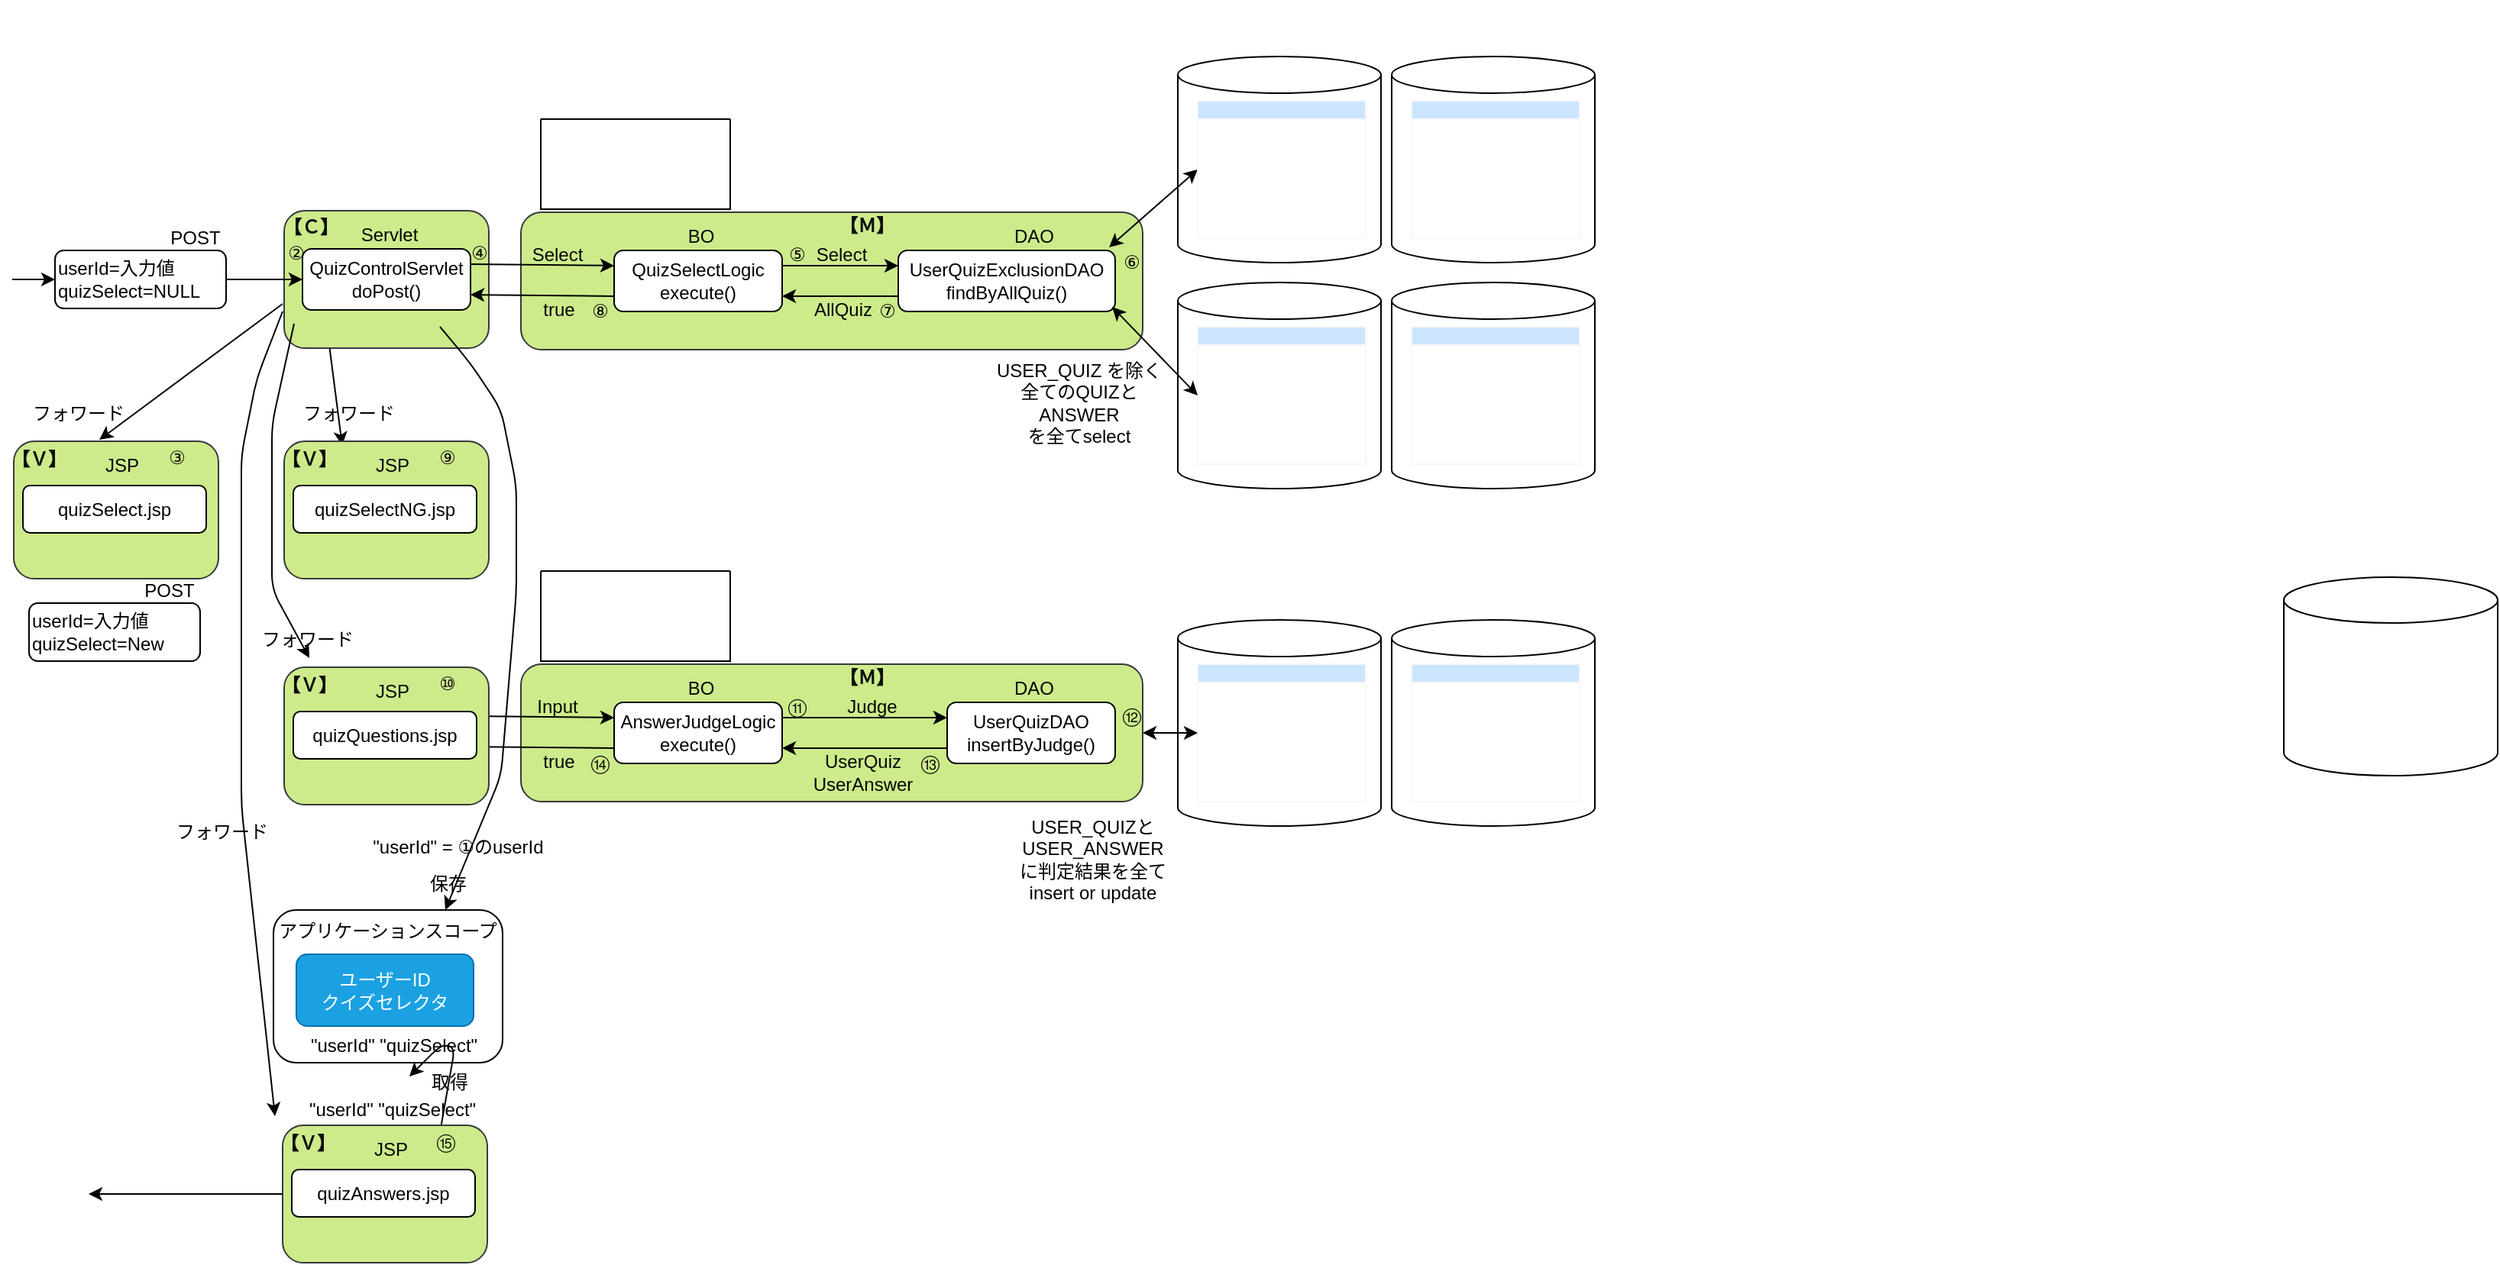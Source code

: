 <mxfile>
    <diagram id="cOPPHnaynSb4PC9Ppda5" name="ページ1">
        <mxGraphModel dx="1659" dy="2813" grid="1" gridSize="10" guides="1" tooltips="1" connect="1" arrows="1" fold="1" page="1" pageScale="1" pageWidth="827" pageHeight="1169" math="0" shadow="0">
            <root>
                <mxCell id="0"/>
                <mxCell id="1" parent="0"/>
                <mxCell id="155" value="" style="shape=cylinder3;whiteSpace=wrap;html=1;boundedLbl=1;backgroundOutline=1;size=12;fontColor=#080808;" parent="1" vertex="1">
                    <mxGeometry x="103" y="-1151" width="133" height="135" as="geometry"/>
                </mxCell>
                <mxCell id="91" value="" style="shape=cylinder3;whiteSpace=wrap;html=1;boundedLbl=1;backgroundOutline=1;size=12;fontColor=#080808;" parent="1" vertex="1">
                    <mxGeometry x="-37" y="-1151" width="133" height="135" as="geometry"/>
                </mxCell>
                <mxCell id="150" style="edgeStyle=none;html=1;exitX=1;exitY=0.5;exitDx=0;exitDy=0;entryX=1;entryY=0.25;entryDx=0;entryDy=0;" parent="1" target="138" edge="1">
                    <mxGeometry relative="1" as="geometry">
                        <mxPoint x="-593" y="-966" as="sourcePoint"/>
                    </mxGeometry>
                </mxCell>
                <mxCell id="61" value="" style="rounded=1;whiteSpace=wrap;html=1;fillColor=#cdeb8b;strokeColor=#36393d;" parent="1" vertex="1">
                    <mxGeometry x="-622" y="-1050" width="134" height="90" as="geometry"/>
                </mxCell>
                <mxCell id="37" value="" style="rounded=1;whiteSpace=wrap;html=1;" parent="1" vertex="1">
                    <mxGeometry x="-629" y="-592" width="150" height="100" as="geometry"/>
                </mxCell>
                <mxCell id="38" value="ユーザーID&lt;br&gt;クイズセレクタ" style="rounded=1;whiteSpace=wrap;html=1;fillColor=#1ba1e2;fontColor=#ffffff;strokeColor=#006EAF;" parent="1" vertex="1">
                    <mxGeometry x="-614" y="-563" width="116" height="47" as="geometry"/>
                </mxCell>
                <mxCell id="39" value="アプリケーションスコープ" style="text;html=1;strokeColor=none;fillColor=none;align=center;verticalAlign=middle;whiteSpace=wrap;rounded=0;" parent="1" vertex="1">
                    <mxGeometry x="-629" y="-588" width="150" height="20" as="geometry"/>
                </mxCell>
                <mxCell id="40" value="&quot;userId&quot; &quot;quizSelect&quot;" style="text;html=1;strokeColor=none;fillColor=none;align=center;verticalAlign=middle;whiteSpace=wrap;rounded=0;" parent="1" vertex="1">
                    <mxGeometry x="-615" y="-513" width="130" height="20" as="geometry"/>
                </mxCell>
                <mxCell id="41" value="" style="endArrow=classic;html=1;exitX=1;exitY=0.5;exitDx=0;exitDy=0;" parent="1" source="83" edge="1">
                    <mxGeometry width="50" height="50" relative="1" as="geometry">
                        <mxPoint x="-649" y="-386" as="sourcePoint"/>
                        <mxPoint x="-540" y="-483" as="targetPoint"/>
                        <Array as="points">
                            <mxPoint x="-510" y="-503"/>
                            <mxPoint x="-520" y="-503"/>
                        </Array>
                    </mxGeometry>
                </mxCell>
                <mxCell id="43" value="" style="endArrow=classic;html=1;entryX=0.75;entryY=0;entryDx=0;entryDy=0;" parent="1" target="37" edge="1">
                    <mxGeometry width="50" height="50" relative="1" as="geometry">
                        <mxPoint x="-520" y="-974" as="sourcePoint"/>
                        <mxPoint x="-266" y="-937" as="targetPoint"/>
                        <Array as="points">
                            <mxPoint x="-500" y="-950"/>
                            <mxPoint x="-480" y="-920"/>
                            <mxPoint x="-470" y="-870"/>
                            <mxPoint x="-470" y="-800"/>
                            <mxPoint x="-480" y="-680"/>
                        </Array>
                    </mxGeometry>
                </mxCell>
                <mxCell id="46" value="POST" style="text;html=1;strokeColor=none;fillColor=none;align=center;verticalAlign=middle;whiteSpace=wrap;rounded=0;" parent="1" vertex="1">
                    <mxGeometry x="-710" y="-1042" width="60" height="20" as="geometry"/>
                </mxCell>
                <mxCell id="57" value="userId=入力値&lt;br&gt;quizSelect=NULL" style="rounded=1;whiteSpace=wrap;html=1;align=left;" parent="1" vertex="1">
                    <mxGeometry x="-772" y="-1024" width="112" height="38" as="geometry"/>
                </mxCell>
                <mxCell id="58" value="" style="endArrow=classic;html=1;entryX=0;entryY=0.5;entryDx=0;entryDy=0;" parent="1" target="57" edge="1">
                    <mxGeometry width="50" height="50" relative="1" as="geometry">
                        <mxPoint x="-800" y="-1005" as="sourcePoint"/>
                        <mxPoint x="-774" y="-944" as="targetPoint"/>
                    </mxGeometry>
                </mxCell>
                <mxCell id="59" value="" style="endArrow=classic;html=1;entryX=0;entryY=0.5;entryDx=0;entryDy=0;exitX=1;exitY=0.5;exitDx=0;exitDy=0;" parent="1" source="57" target="60" edge="1">
                    <mxGeometry width="50" height="50" relative="1" as="geometry">
                        <mxPoint x="-660" y="-1005" as="sourcePoint"/>
                        <mxPoint x="-610" y="-1005" as="targetPoint"/>
                    </mxGeometry>
                </mxCell>
                <mxCell id="60" value="QuizControlServlet&lt;br&gt;doPost()" style="rounded=1;whiteSpace=wrap;html=1;" parent="1" vertex="1">
                    <mxGeometry x="-610" y="-1025" width="110" height="40" as="geometry"/>
                </mxCell>
                <mxCell id="62" value="Servlet" style="text;html=1;strokeColor=none;fillColor=none;align=center;verticalAlign=middle;whiteSpace=wrap;rounded=0;fontColor=#050505;" parent="1" vertex="1">
                    <mxGeometry x="-583" y="-1044" width="60" height="20" as="geometry"/>
                </mxCell>
                <mxCell id="63" value="" style="rounded=1;whiteSpace=wrap;html=1;fillColor=#cdeb8b;strokeColor=#36393d;" parent="1" vertex="1">
                    <mxGeometry x="-467" y="-1049" width="407" height="90" as="geometry"/>
                </mxCell>
                <mxCell id="64" value="" style="endArrow=classic;html=1;entryX=0;entryY=0.25;entryDx=0;entryDy=0;exitX=1;exitY=0.25;exitDx=0;exitDy=0;" parent="1" source="60" target="65" edge="1">
                    <mxGeometry width="50" height="50" relative="1" as="geometry">
                        <mxPoint x="-523" y="-1004" as="sourcePoint"/>
                        <mxPoint x="-474" y="-1004" as="targetPoint"/>
                    </mxGeometry>
                </mxCell>
                <mxCell id="65" value="QuizSelectLogic&lt;br&gt;execute()" style="rounded=1;whiteSpace=wrap;html=1;" parent="1" vertex="1">
                    <mxGeometry x="-406" y="-1024" width="110" height="40" as="geometry"/>
                </mxCell>
                <mxCell id="66" value="BO" style="text;html=1;strokeColor=none;fillColor=none;align=center;verticalAlign=middle;whiteSpace=wrap;rounded=0;fontColor=#050505;" parent="1" vertex="1">
                    <mxGeometry x="-379" y="-1043" width="60" height="20" as="geometry"/>
                </mxCell>
                <mxCell id="67" value="UserQuizExclusionDAO&lt;br&gt;findByAllQuiz()" style="rounded=1;whiteSpace=wrap;html=1;" parent="1" vertex="1">
                    <mxGeometry x="-220" y="-1024" width="142" height="40" as="geometry"/>
                </mxCell>
                <mxCell id="68" value="DAO" style="text;html=1;strokeColor=none;fillColor=none;align=center;verticalAlign=middle;whiteSpace=wrap;rounded=0;fontColor=#050505;" parent="1" vertex="1">
                    <mxGeometry x="-161" y="-1043" width="60" height="20" as="geometry"/>
                </mxCell>
                <mxCell id="69" value="Select" style="text;html=1;strokeColor=none;fillColor=none;align=center;verticalAlign=middle;whiteSpace=wrap;rounded=0;fontColor=#050505;" parent="1" vertex="1">
                    <mxGeometry x="-473" y="-1031" width="60" height="20" as="geometry"/>
                </mxCell>
                <mxCell id="70" value="" style="endArrow=classic;html=1;fontColor=#050505;exitX=0;exitY=0.75;exitDx=0;exitDy=0;entryX=1;entryY=0.75;entryDx=0;entryDy=0;" parent="1" source="65" target="60" edge="1">
                    <mxGeometry width="50" height="50" relative="1" as="geometry">
                        <mxPoint x="-410" y="-1044" as="sourcePoint"/>
                        <mxPoint x="-360" y="-1094" as="targetPoint"/>
                    </mxGeometry>
                </mxCell>
                <mxCell id="71" value="true" style="text;html=1;strokeColor=none;fillColor=none;align=center;verticalAlign=middle;whiteSpace=wrap;rounded=0;fontColor=#050505;" parent="1" vertex="1">
                    <mxGeometry x="-472" y="-995" width="60" height="20" as="geometry"/>
                </mxCell>
                <mxCell id="72" value="" style="endArrow=classic;html=1;entryX=0;entryY=0.25;entryDx=0;entryDy=0;exitX=1;exitY=0.25;exitDx=0;exitDy=0;" parent="1" source="65" target="67" edge="1">
                    <mxGeometry width="50" height="50" relative="1" as="geometry">
                        <mxPoint x="-294" y="-1015" as="sourcePoint"/>
                        <mxPoint x="-200" y="-1014" as="targetPoint"/>
                    </mxGeometry>
                </mxCell>
                <mxCell id="73" value="Select" style="text;html=1;strokeColor=none;fillColor=none;align=center;verticalAlign=middle;whiteSpace=wrap;rounded=0;fontColor=#050505;" parent="1" vertex="1">
                    <mxGeometry x="-287" y="-1031" width="60" height="20" as="geometry"/>
                </mxCell>
                <mxCell id="74" value="" style="endArrow=classic;html=1;fontColor=#050505;exitX=0;exitY=0.75;exitDx=0;exitDy=0;entryX=1;entryY=0.75;entryDx=0;entryDy=0;" parent="1" source="67" target="65" edge="1">
                    <mxGeometry width="50" height="50" relative="1" as="geometry">
                        <mxPoint x="-200" y="-994" as="sourcePoint"/>
                        <mxPoint x="-294" y="-995" as="targetPoint"/>
                    </mxGeometry>
                </mxCell>
                <mxCell id="75" value="AllQuiz" style="text;html=1;strokeColor=none;fillColor=none;align=center;verticalAlign=middle;whiteSpace=wrap;rounded=0;fontColor=#050505;" parent="1" vertex="1">
                    <mxGeometry x="-286" y="-995" width="60" height="20" as="geometry"/>
                </mxCell>
                <mxCell id="76" value="" style="shape=cylinder3;whiteSpace=wrap;html=1;boundedLbl=1;backgroundOutline=1;size=15;fontColor=#050505;" parent="1" vertex="1">
                    <mxGeometry x="687" y="-810" width="140" height="130" as="geometry"/>
                </mxCell>
                <mxCell id="80" value="" style="endArrow=classic;startArrow=classic;html=1;fontColor=#ffffff;entryX=0;entryY=0.5;entryDx=0;entryDy=0;exitX=0;exitY=0;exitDx=0;exitDy=0;" parent="1" source="88" target="77" edge="1">
                    <mxGeometry width="50" height="50" relative="1" as="geometry">
                        <mxPoint x="-80" y="-1007" as="sourcePoint"/>
                        <mxPoint x="-160" y="-1057" as="targetPoint"/>
                    </mxGeometry>
                </mxCell>
                <mxCell id="82" value="" style="rounded=1;whiteSpace=wrap;html=1;fillColor=#cdeb8b;strokeColor=#36393d;" parent="1" vertex="1">
                    <mxGeometry x="-623" y="-451" width="134" height="90" as="geometry"/>
                </mxCell>
                <mxCell id="83" value="JSP" style="text;html=1;strokeColor=none;fillColor=none;align=center;verticalAlign=middle;whiteSpace=wrap;rounded=0;fontColor=#050505;" parent="1" vertex="1">
                    <mxGeometry x="-582" y="-445" width="60" height="20" as="geometry"/>
                </mxCell>
                <mxCell id="30" value="quizAnswers.jsp" style="rounded=1;whiteSpace=wrap;html=1;" parent="1" vertex="1">
                    <mxGeometry x="-617" y="-422" width="120" height="31" as="geometry"/>
                </mxCell>
                <mxCell id="84" value="&#10;&#10;&#10;&#10;［フィールド］&#10;・String userId&#10;・String quizSelect" style="swimlane;startSize=0;fontColor=#ffffff;align=left;" parent="1" vertex="1">
                    <mxGeometry x="-454" y="-1110" width="124" height="59" as="geometry"/>
                </mxCell>
                <mxCell id="85" value="①" style="text;html=1;strokeColor=none;fillColor=none;align=center;verticalAlign=middle;whiteSpace=wrap;rounded=0;fontColor=#ffffff;" parent="1" vertex="1">
                    <mxGeometry x="-796" y="-1024" width="30" height="20" as="geometry"/>
                </mxCell>
                <mxCell id="86" value="②" style="text;html=1;strokeColor=none;fillColor=none;align=center;verticalAlign=middle;whiteSpace=wrap;rounded=0;fontColor=#0d0c0c;" parent="1" vertex="1">
                    <mxGeometry x="-629" y="-1032" width="30" height="20" as="geometry"/>
                </mxCell>
                <mxCell id="87" value="&lt;font color=&quot;#080808&quot;&gt;⑤&lt;/font&gt;" style="text;html=1;strokeColor=none;fillColor=none;align=center;verticalAlign=middle;whiteSpace=wrap;rounded=0;fontColor=#ffffff;" parent="1" vertex="1">
                    <mxGeometry x="-301" y="-1031" width="30" height="20" as="geometry"/>
                </mxCell>
                <mxCell id="88" value="&lt;font color=&quot;#080808&quot;&gt;⑥&lt;/font&gt;" style="text;html=1;strokeColor=none;fillColor=none;align=center;verticalAlign=middle;whiteSpace=wrap;rounded=0;fontColor=#ffffff;" parent="1" vertex="1">
                    <mxGeometry x="-82" y="-1026" width="30" height="20" as="geometry"/>
                </mxCell>
                <mxCell id="89" value="&lt;font color=&quot;#080808&quot;&gt;⑦&lt;/font&gt;" style="text;html=1;strokeColor=none;fillColor=none;align=center;verticalAlign=middle;whiteSpace=wrap;rounded=0;fontColor=#ffffff;" parent="1" vertex="1">
                    <mxGeometry x="-242" y="-994" width="30" height="20" as="geometry"/>
                </mxCell>
                <mxCell id="77" value="&lt;div style=&quot;&quot;&gt;&lt;span style=&quot;color: rgb(255, 255, 255); background-color: initial;&quot;&gt;&lt;br&gt;&lt;/span&gt;&lt;/div&gt;&lt;div style=&quot;&quot;&gt;&lt;span style=&quot;color: rgb(255, 255, 255); background-color: initial;&quot;&gt;&lt;br&gt;&lt;/span&gt;&lt;/div&gt;&lt;div style=&quot;&quot;&gt;&lt;span style=&quot;color: rgb(255, 255, 255); background-color: initial;&quot;&gt;&lt;br&gt;&lt;/span&gt;&lt;/div&gt;&lt;div style=&quot;&quot;&gt;&lt;span style=&quot;color: rgb(255, 255, 255); background-color: initial;&quot;&gt;&lt;br&gt;&lt;/span&gt;&lt;/div&gt;&lt;div style=&quot;&quot;&gt;&lt;span style=&quot;color: rgb(255, 255, 255); background-color: initial;&quot;&gt;&lt;br&gt;&lt;/span&gt;&lt;/div&gt;&lt;div style=&quot;&quot;&gt;&lt;span style=&quot;color: rgb(255, 255, 255); background-color: initial;&quot;&gt;&lt;br&gt;&lt;/span&gt;&lt;/div&gt;&lt;div style=&quot;&quot;&gt;&lt;span style=&quot;color: rgb(255, 255, 255); background-color: initial;&quot;&gt;&lt;br&gt;&lt;/span&gt;&lt;/div&gt;&lt;div style=&quot;&quot;&gt;&lt;span style=&quot;color: rgb(255, 255, 255); background-color: initial;&quot;&gt;&lt;br&gt;&lt;/span&gt;&lt;/div&gt;&lt;div style=&quot;&quot;&gt;&lt;span style=&quot;background-color: initial; color: rgb(255, 255, 255);&quot;&gt;QUIZ&lt;/span&gt;&lt;/div&gt;&lt;div style=&quot;&quot;&gt;&lt;span style=&quot;background-color: initial; color: rgb(255, 255, 255);&quot;&gt;テーブル&lt;/span&gt;&lt;br&gt;&lt;/div&gt;" style="swimlane;whiteSpace=wrap;html=1;startSize=12;align=center;fillColor=#cce5ff;strokeColor=#f7f7f8;" parent="1" vertex="1">
                    <mxGeometry x="-24" y="-1122" width="110" height="90" as="geometry"/>
                </mxCell>
                <mxCell id="92" value="&lt;font color=&quot;#080808&quot;&gt;⑧&lt;/font&gt;" style="text;html=1;strokeColor=none;fillColor=none;align=center;verticalAlign=middle;whiteSpace=wrap;rounded=0;fontColor=#ffffff;" parent="1" vertex="1">
                    <mxGeometry x="-430" y="-994" width="30" height="20" as="geometry"/>
                </mxCell>
                <mxCell id="95" value="" style="endArrow=classic;html=1;fontColor=#0d0c0c;exitX=0;exitY=0.25;exitDx=0;exitDy=0;entryX=0;entryY=0;entryDx=0;entryDy=0;" parent="1" target="103" edge="1">
                    <mxGeometry width="50" height="50" relative="1" as="geometry">
                        <mxPoint x="-623" y="-984" as="sourcePoint"/>
                        <mxPoint x="-630" y="-724" as="targetPoint"/>
                        <Array as="points">
                            <mxPoint x="-640" y="-940"/>
                            <mxPoint x="-650" y="-890"/>
                            <mxPoint x="-650" y="-820"/>
                            <mxPoint x="-650" y="-660"/>
                        </Array>
                    </mxGeometry>
                </mxCell>
                <mxCell id="96" value="&quot;userId&quot; = ①のuserId" style="text;html=1;strokeColor=none;fillColor=none;align=center;verticalAlign=middle;whiteSpace=wrap;rounded=0;" parent="1" vertex="1">
                    <mxGeometry x="-573" y="-643" width="130" height="20" as="geometry"/>
                </mxCell>
                <mxCell id="97" value="保存" style="text;html=1;strokeColor=none;fillColor=none;align=center;verticalAlign=middle;whiteSpace=wrap;rounded=0;" parent="1" vertex="1">
                    <mxGeometry x="-533" y="-619" width="37" height="20" as="geometry"/>
                </mxCell>
                <mxCell id="98" value="取得" style="text;html=1;strokeColor=none;fillColor=none;align=center;verticalAlign=middle;whiteSpace=wrap;rounded=0;" parent="1" vertex="1">
                    <mxGeometry x="-532" y="-489" width="37" height="20" as="geometry"/>
                </mxCell>
                <mxCell id="99" value="&quot;userId&quot; &quot;quizSelect&quot;" style="text;html=1;strokeColor=none;fillColor=none;align=center;verticalAlign=middle;whiteSpace=wrap;rounded=0;" parent="1" vertex="1">
                    <mxGeometry x="-616" y="-471" width="130" height="20" as="geometry"/>
                </mxCell>
                <mxCell id="100" value="⑮" style="text;html=1;strokeColor=none;fillColor=none;align=center;verticalAlign=middle;whiteSpace=wrap;rounded=0;fontColor=#0d0c0c;" parent="1" vertex="1">
                    <mxGeometry x="-531" y="-450" width="30" height="20" as="geometry"/>
                </mxCell>
                <mxCell id="101" value="フォワード" style="text;html=1;strokeColor=none;fillColor=none;align=center;verticalAlign=middle;whiteSpace=wrap;rounded=0;" parent="1" vertex="1">
                    <mxGeometry x="-696" y="-653" width="67" height="20" as="geometry"/>
                </mxCell>
                <mxCell id="102" value="&lt;b&gt;【Ｃ】&lt;/b&gt;" style="text;html=1;strokeColor=none;fillColor=none;align=center;verticalAlign=middle;whiteSpace=wrap;rounded=0;fontColor=#0d0c0c;" parent="1" vertex="1">
                    <mxGeometry x="-626" y="-1057" width="43" height="35" as="geometry"/>
                </mxCell>
                <mxCell id="103" value="&lt;b&gt;【Ｖ】&lt;/b&gt;" style="text;html=1;strokeColor=none;fillColor=none;align=center;verticalAlign=middle;whiteSpace=wrap;rounded=0;fontColor=#0d0c0c;" parent="1" vertex="1">
                    <mxGeometry x="-628" y="-457" width="43" height="35" as="geometry"/>
                </mxCell>
                <mxCell id="104" value="&lt;b&gt;【Ｍ】&lt;/b&gt;" style="text;html=1;strokeColor=none;fillColor=none;align=center;verticalAlign=middle;whiteSpace=wrap;rounded=0;fontColor=#0d0c0c;" parent="1" vertex="1">
                    <mxGeometry x="-262" y="-1058" width="43" height="35" as="geometry"/>
                </mxCell>
                <mxCell id="105" value="" style="endArrow=classic;html=1;fontColor=#0d0c0c;exitX=0;exitY=0.5;exitDx=0;exitDy=0;" parent="1" source="82" edge="1">
                    <mxGeometry width="50" height="50" relative="1" as="geometry">
                        <mxPoint x="-590" y="-523" as="sourcePoint"/>
                        <mxPoint x="-750" y="-406" as="targetPoint"/>
                    </mxGeometry>
                </mxCell>
                <mxCell id="106" value="USER_QUIZ を除く&lt;br&gt;全てのQUIZとANSWER&lt;br&gt;を全てselect" style="text;html=1;strokeColor=none;fillColor=none;align=center;verticalAlign=middle;whiteSpace=wrap;rounded=0;" parent="1" vertex="1">
                    <mxGeometry x="-160" y="-958" width="117" height="68" as="geometry"/>
                </mxCell>
                <mxCell id="108" value="Servlet" style="text;html=1;strokeColor=none;fillColor=none;align=center;verticalAlign=middle;whiteSpace=wrap;rounded=0;fontColor=#050505;" parent="1" vertex="1">
                    <mxGeometry x="-583" y="-748" width="60" height="20" as="geometry"/>
                </mxCell>
                <mxCell id="109" value="" style="rounded=1;whiteSpace=wrap;html=1;fillColor=#cdeb8b;strokeColor=#36393d;" parent="1" vertex="1">
                    <mxGeometry x="-467" y="-753" width="407" height="90" as="geometry"/>
                </mxCell>
                <mxCell id="110" value="" style="endArrow=classic;html=1;entryX=0;entryY=0.25;entryDx=0;entryDy=0;exitX=1;exitY=0.25;exitDx=0;exitDy=0;" parent="1" target="111" edge="1">
                    <mxGeometry width="50" height="50" relative="1" as="geometry">
                        <mxPoint x="-500" y="-719" as="sourcePoint"/>
                        <mxPoint x="-474" y="-708" as="targetPoint"/>
                    </mxGeometry>
                </mxCell>
                <mxCell id="111" value="AnswerJudgeLogic&lt;br&gt;execute()" style="rounded=1;whiteSpace=wrap;html=1;" parent="1" vertex="1">
                    <mxGeometry x="-406" y="-728" width="110" height="40" as="geometry"/>
                </mxCell>
                <mxCell id="112" value="BO" style="text;html=1;strokeColor=none;fillColor=none;align=center;verticalAlign=middle;whiteSpace=wrap;rounded=0;fontColor=#050505;" parent="1" vertex="1">
                    <mxGeometry x="-379" y="-747" width="60" height="20" as="geometry"/>
                </mxCell>
                <mxCell id="113" value="UserQuizDAO&lt;br&gt;insertByJudge()" style="rounded=1;whiteSpace=wrap;html=1;" parent="1" vertex="1">
                    <mxGeometry x="-188" y="-728" width="110" height="40" as="geometry"/>
                </mxCell>
                <mxCell id="114" value="DAO" style="text;html=1;strokeColor=none;fillColor=none;align=center;verticalAlign=middle;whiteSpace=wrap;rounded=0;fontColor=#050505;" parent="1" vertex="1">
                    <mxGeometry x="-161" y="-747" width="60" height="20" as="geometry"/>
                </mxCell>
                <mxCell id="115" value="Input" style="text;html=1;strokeColor=none;fillColor=none;align=center;verticalAlign=middle;whiteSpace=wrap;rounded=0;fontColor=#050505;" parent="1" vertex="1">
                    <mxGeometry x="-473" y="-735" width="60" height="20" as="geometry"/>
                </mxCell>
                <mxCell id="116" value="" style="endArrow=classic;html=1;fontColor=#050505;exitX=0;exitY=0.75;exitDx=0;exitDy=0;entryX=1;entryY=0.75;entryDx=0;entryDy=0;" parent="1" source="111" edge="1">
                    <mxGeometry width="50" height="50" relative="1" as="geometry">
                        <mxPoint x="-410" y="-748" as="sourcePoint"/>
                        <mxPoint x="-500" y="-699" as="targetPoint"/>
                    </mxGeometry>
                </mxCell>
                <mxCell id="117" value="true" style="text;html=1;strokeColor=none;fillColor=none;align=center;verticalAlign=middle;whiteSpace=wrap;rounded=0;fontColor=#050505;" parent="1" vertex="1">
                    <mxGeometry x="-472" y="-699" width="60" height="20" as="geometry"/>
                </mxCell>
                <mxCell id="118" value="" style="endArrow=classic;html=1;entryX=0;entryY=0.25;entryDx=0;entryDy=0;exitX=1;exitY=0.25;exitDx=0;exitDy=0;" parent="1" source="111" target="113" edge="1">
                    <mxGeometry width="50" height="50" relative="1" as="geometry">
                        <mxPoint x="-294" y="-719" as="sourcePoint"/>
                        <mxPoint x="-200" y="-718" as="targetPoint"/>
                    </mxGeometry>
                </mxCell>
                <mxCell id="119" value="Judge" style="text;html=1;strokeColor=none;fillColor=none;align=center;verticalAlign=middle;whiteSpace=wrap;rounded=0;fontColor=#050505;" parent="1" vertex="1">
                    <mxGeometry x="-267" y="-735" width="60" height="20" as="geometry"/>
                </mxCell>
                <mxCell id="120" value="" style="endArrow=classic;html=1;fontColor=#050505;exitX=0;exitY=0.75;exitDx=0;exitDy=0;entryX=1;entryY=0.75;entryDx=0;entryDy=0;" parent="1" source="113" target="111" edge="1">
                    <mxGeometry width="50" height="50" relative="1" as="geometry">
                        <mxPoint x="-200" y="-698" as="sourcePoint"/>
                        <mxPoint x="-294" y="-699" as="targetPoint"/>
                    </mxGeometry>
                </mxCell>
                <mxCell id="121" value="UserQuiz&lt;br&gt;UserAnswer" style="text;html=1;strokeColor=none;fillColor=none;align=center;verticalAlign=middle;whiteSpace=wrap;rounded=0;fontColor=#050505;" parent="1" vertex="1">
                    <mxGeometry x="-280" y="-697" width="74" height="29" as="geometry"/>
                </mxCell>
                <mxCell id="125" value="②" style="text;html=1;strokeColor=none;fillColor=none;align=center;verticalAlign=middle;whiteSpace=wrap;rounded=0;fontColor=#0d0c0c;" parent="1" vertex="1">
                    <mxGeometry x="-509" y="-736" width="30" height="20" as="geometry"/>
                </mxCell>
                <mxCell id="126" value="&lt;font color=&quot;#080808&quot;&gt;⑪&lt;/font&gt;" style="text;html=1;strokeColor=none;fillColor=none;align=center;verticalAlign=middle;whiteSpace=wrap;rounded=0;fontColor=#ffffff;" parent="1" vertex="1">
                    <mxGeometry x="-301" y="-735" width="30" height="20" as="geometry"/>
                </mxCell>
                <mxCell id="127" value="&lt;font color=&quot;#080808&quot;&gt;⑫&lt;/font&gt;" style="text;html=1;strokeColor=none;fillColor=none;align=center;verticalAlign=middle;whiteSpace=wrap;rounded=0;fontColor=#ffffff;" parent="1" vertex="1">
                    <mxGeometry x="-82" y="-729" width="30" height="20" as="geometry"/>
                </mxCell>
                <mxCell id="128" value="&lt;font color=&quot;#080808&quot;&gt;⑬&lt;/font&gt;" style="text;html=1;strokeColor=none;fillColor=none;align=center;verticalAlign=middle;whiteSpace=wrap;rounded=0;fontColor=#ffffff;" parent="1" vertex="1">
                    <mxGeometry x="-214" y="-698" width="30" height="20" as="geometry"/>
                </mxCell>
                <mxCell id="130" value="&lt;font color=&quot;#080808&quot;&gt;⑭&lt;/font&gt;" style="text;html=1;strokeColor=none;fillColor=none;align=center;verticalAlign=middle;whiteSpace=wrap;rounded=0;fontColor=#ffffff;" parent="1" vertex="1">
                    <mxGeometry x="-430" y="-698" width="30" height="20" as="geometry"/>
                </mxCell>
                <mxCell id="131" value="⑦" style="text;html=1;strokeColor=none;fillColor=none;align=center;verticalAlign=middle;whiteSpace=wrap;rounded=0;fontColor=#0d0c0c;" parent="1" vertex="1">
                    <mxGeometry x="-509" y="-695" width="30" height="20" as="geometry"/>
                </mxCell>
                <mxCell id="132" value="&lt;b&gt;【Ｍ】&lt;/b&gt;" style="text;html=1;strokeColor=none;fillColor=none;align=center;verticalAlign=middle;whiteSpace=wrap;rounded=0;fontColor=#0d0c0c;" parent="1" vertex="1">
                    <mxGeometry x="-262" y="-762" width="43" height="35" as="geometry"/>
                </mxCell>
                <mxCell id="133" value="USER_QUIZと&lt;br&gt;USER_ANSWER&lt;br&gt;に判定結果を全て&lt;br&gt;insert or update" style="text;html=1;strokeColor=none;fillColor=none;align=center;verticalAlign=middle;whiteSpace=wrap;rounded=0;" parent="1" vertex="1">
                    <mxGeometry x="-151" y="-661" width="117" height="71" as="geometry"/>
                </mxCell>
                <mxCell id="134" value="" style="rounded=1;whiteSpace=wrap;html=1;fillColor=#cdeb8b;strokeColor=#36393d;" parent="1" vertex="1">
                    <mxGeometry x="-622" y="-899" width="134" height="90" as="geometry"/>
                </mxCell>
                <mxCell id="135" value="JSP" style="text;html=1;strokeColor=none;fillColor=none;align=center;verticalAlign=middle;whiteSpace=wrap;rounded=0;fontColor=#050505;" parent="1" vertex="1">
                    <mxGeometry x="-581" y="-893" width="60" height="20" as="geometry"/>
                </mxCell>
                <mxCell id="136" value="quizSelectNG.jsp" style="rounded=1;whiteSpace=wrap;html=1;" parent="1" vertex="1">
                    <mxGeometry x="-616" y="-870" width="120" height="31" as="geometry"/>
                </mxCell>
                <mxCell id="137" value="⑨" style="text;html=1;strokeColor=none;fillColor=none;align=center;verticalAlign=middle;whiteSpace=wrap;rounded=0;fontColor=#0d0c0c;" parent="1" vertex="1">
                    <mxGeometry x="-530" y="-898" width="30" height="20" as="geometry"/>
                </mxCell>
                <mxCell id="138" value="&lt;b&gt;【Ｖ】&lt;/b&gt;" style="text;html=1;strokeColor=none;fillColor=none;align=center;verticalAlign=middle;whiteSpace=wrap;rounded=0;fontColor=#0d0c0c;" parent="1" vertex="1">
                    <mxGeometry x="-627" y="-905" width="43" height="35" as="geometry"/>
                </mxCell>
                <mxCell id="139" value="" style="rounded=1;whiteSpace=wrap;html=1;fillColor=#cdeb8b;strokeColor=#36393d;" parent="1" vertex="1">
                    <mxGeometry x="-622" y="-751" width="134" height="90" as="geometry"/>
                </mxCell>
                <mxCell id="140" value="JSP" style="text;html=1;strokeColor=none;fillColor=none;align=center;verticalAlign=middle;whiteSpace=wrap;rounded=0;fontColor=#050505;" parent="1" vertex="1">
                    <mxGeometry x="-581" y="-745" width="60" height="20" as="geometry"/>
                </mxCell>
                <mxCell id="141" value="quizQuestions.jsp" style="rounded=1;whiteSpace=wrap;html=1;" parent="1" vertex="1">
                    <mxGeometry x="-616" y="-722" width="120" height="31" as="geometry"/>
                </mxCell>
                <mxCell id="142" value="⑩" style="text;html=1;strokeColor=none;fillColor=none;align=center;verticalAlign=middle;whiteSpace=wrap;rounded=0;fontColor=#0d0c0c;" parent="1" vertex="1">
                    <mxGeometry x="-530" y="-750" width="30" height="20" as="geometry"/>
                </mxCell>
                <mxCell id="143" value="&lt;b&gt;【Ｖ】&lt;/b&gt;" style="text;html=1;strokeColor=none;fillColor=none;align=center;verticalAlign=middle;whiteSpace=wrap;rounded=0;fontColor=#0d0c0c;" parent="1" vertex="1">
                    <mxGeometry x="-627" y="-757" width="43" height="35" as="geometry"/>
                </mxCell>
                <mxCell id="151" value="フォワード" style="text;html=1;strokeColor=none;fillColor=none;align=center;verticalAlign=middle;whiteSpace=wrap;rounded=0;" parent="1" vertex="1">
                    <mxGeometry x="-613" y="-927" width="67" height="20" as="geometry"/>
                </mxCell>
                <mxCell id="152" value="" style="endArrow=classic;html=1;exitX=0.25;exitY=0;exitDx=0;exitDy=0;entryX=0.5;entryY=0;entryDx=0;entryDy=0;" parent="1" target="143" edge="1">
                    <mxGeometry width="50" height="50" relative="1" as="geometry">
                        <mxPoint x="-615.5" y="-976" as="sourcePoint"/>
                        <mxPoint x="-640" y="-722" as="targetPoint"/>
                        <Array as="points">
                            <mxPoint x="-630" y="-910"/>
                            <mxPoint x="-630" y="-802"/>
                        </Array>
                    </mxGeometry>
                </mxCell>
                <mxCell id="153" value="フォワード" style="text;html=1;strokeColor=none;fillColor=none;align=center;verticalAlign=middle;whiteSpace=wrap;rounded=0;" parent="1" vertex="1">
                    <mxGeometry x="-640" y="-779" width="67" height="20" as="geometry"/>
                </mxCell>
                <mxCell id="154" value="&lt;div style=&quot;&quot;&gt;&lt;span style=&quot;color: rgb(255, 255, 255); background-color: initial;&quot;&gt;&lt;br&gt;&lt;/span&gt;&lt;/div&gt;&lt;div style=&quot;&quot;&gt;&lt;span style=&quot;color: rgb(255, 255, 255); background-color: initial;&quot;&gt;&lt;br&gt;&lt;/span&gt;&lt;/div&gt;&lt;div style=&quot;&quot;&gt;&lt;span style=&quot;color: rgb(255, 255, 255); background-color: initial;&quot;&gt;&lt;br&gt;&lt;/span&gt;&lt;/div&gt;&lt;div style=&quot;&quot;&gt;&lt;span style=&quot;color: rgb(255, 255, 255); background-color: initial;&quot;&gt;&lt;br&gt;&lt;/span&gt;&lt;/div&gt;&lt;div style=&quot;&quot;&gt;&lt;span style=&quot;color: rgb(255, 255, 255); background-color: initial;&quot;&gt;&lt;br&gt;&lt;/span&gt;&lt;/div&gt;&lt;div style=&quot;&quot;&gt;&lt;span style=&quot;color: rgb(255, 255, 255); background-color: initial;&quot;&gt;&lt;br&gt;&lt;/span&gt;&lt;/div&gt;&lt;div style=&quot;&quot;&gt;&lt;span style=&quot;color: rgb(255, 255, 255); background-color: initial;&quot;&gt;&lt;br&gt;&lt;/span&gt;&lt;/div&gt;&lt;div style=&quot;&quot;&gt;&lt;span style=&quot;color: rgb(255, 255, 255); background-color: initial;&quot;&gt;&lt;br&gt;&lt;/span&gt;&lt;/div&gt;&lt;div style=&quot;&quot;&gt;&lt;span style=&quot;background-color: initial; color: rgb(255, 255, 255);&quot;&gt;ANSWER&lt;/span&gt;&lt;/div&gt;&lt;div style=&quot;&quot;&gt;&lt;span style=&quot;background-color: initial; color: rgb(255, 255, 255);&quot;&gt;テーブル&lt;/span&gt;&lt;br&gt;&lt;/div&gt;" style="swimlane;whiteSpace=wrap;html=1;startSize=12;align=center;fillColor=#cce5ff;strokeColor=#f7f7f8;" parent="1" vertex="1">
                    <mxGeometry x="116" y="-1122" width="110" height="90" as="geometry"/>
                </mxCell>
                <mxCell id="158" value="" style="shape=cylinder3;whiteSpace=wrap;html=1;boundedLbl=1;backgroundOutline=1;size=12;fontColor=#080808;" parent="1" vertex="1">
                    <mxGeometry x="103" y="-1003" width="133" height="135" as="geometry"/>
                </mxCell>
                <mxCell id="159" value="" style="shape=cylinder3;whiteSpace=wrap;html=1;boundedLbl=1;backgroundOutline=1;size=12;fontColor=#080808;" parent="1" vertex="1">
                    <mxGeometry x="-37" y="-1003" width="133" height="135" as="geometry"/>
                </mxCell>
                <mxCell id="160" value="&lt;div style=&quot;&quot;&gt;&lt;span style=&quot;color: rgb(255, 255, 255); background-color: initial;&quot;&gt;&lt;br&gt;&lt;/span&gt;&lt;/div&gt;&lt;div style=&quot;&quot;&gt;&lt;span style=&quot;color: rgb(255, 255, 255); background-color: initial;&quot;&gt;&lt;br&gt;&lt;/span&gt;&lt;/div&gt;&lt;div style=&quot;&quot;&gt;&lt;span style=&quot;color: rgb(255, 255, 255); background-color: initial;&quot;&gt;&lt;br&gt;&lt;/span&gt;&lt;/div&gt;&lt;div style=&quot;&quot;&gt;&lt;span style=&quot;color: rgb(255, 255, 255); background-color: initial;&quot;&gt;&lt;br&gt;&lt;/span&gt;&lt;/div&gt;&lt;div style=&quot;&quot;&gt;&lt;span style=&quot;color: rgb(255, 255, 255); background-color: initial;&quot;&gt;&lt;br&gt;&lt;/span&gt;&lt;/div&gt;&lt;div style=&quot;&quot;&gt;&lt;span style=&quot;color: rgb(255, 255, 255); background-color: initial;&quot;&gt;&lt;br&gt;&lt;/span&gt;&lt;/div&gt;&lt;div style=&quot;&quot;&gt;&lt;span style=&quot;color: rgb(255, 255, 255); background-color: initial;&quot;&gt;&lt;br&gt;&lt;/span&gt;&lt;/div&gt;&lt;div style=&quot;&quot;&gt;&lt;span style=&quot;color: rgb(255, 255, 255); background-color: initial;&quot;&gt;&lt;br&gt;&lt;/span&gt;&lt;/div&gt;&lt;div style=&quot;&quot;&gt;&lt;span style=&quot;background-color: initial; color: rgb(255, 255, 255);&quot;&gt;USER_QUIZ&lt;/span&gt;&lt;/div&gt;&lt;div style=&quot;&quot;&gt;&lt;span style=&quot;background-color: initial; color: rgb(255, 255, 255);&quot;&gt;テーブル&lt;/span&gt;&lt;br&gt;&lt;/div&gt;" style="swimlane;whiteSpace=wrap;html=1;startSize=12;align=center;fillColor=#cce5ff;strokeColor=#f7f7f8;" parent="1" vertex="1">
                    <mxGeometry x="-24" y="-974" width="110" height="90" as="geometry"/>
                </mxCell>
                <mxCell id="161" value="&lt;div style=&quot;&quot;&gt;&lt;span style=&quot;color: rgb(255, 255, 255); background-color: initial;&quot;&gt;&lt;br&gt;&lt;/span&gt;&lt;/div&gt;&lt;div style=&quot;&quot;&gt;&lt;span style=&quot;color: rgb(255, 255, 255); background-color: initial;&quot;&gt;&lt;br&gt;&lt;/span&gt;&lt;/div&gt;&lt;div style=&quot;&quot;&gt;&lt;span style=&quot;color: rgb(255, 255, 255); background-color: initial;&quot;&gt;&lt;br&gt;&lt;/span&gt;&lt;/div&gt;&lt;div style=&quot;&quot;&gt;&lt;span style=&quot;color: rgb(255, 255, 255); background-color: initial;&quot;&gt;&lt;br&gt;&lt;/span&gt;&lt;/div&gt;&lt;div style=&quot;&quot;&gt;&lt;span style=&quot;color: rgb(255, 255, 255); background-color: initial;&quot;&gt;&lt;br&gt;&lt;/span&gt;&lt;/div&gt;&lt;div style=&quot;&quot;&gt;&lt;span style=&quot;color: rgb(255, 255, 255); background-color: initial;&quot;&gt;&lt;br&gt;&lt;/span&gt;&lt;/div&gt;&lt;div style=&quot;&quot;&gt;&lt;span style=&quot;color: rgb(255, 255, 255); background-color: initial;&quot;&gt;&lt;br&gt;&lt;/span&gt;&lt;/div&gt;&lt;div style=&quot;&quot;&gt;&lt;span style=&quot;color: rgb(255, 255, 255); background-color: initial;&quot;&gt;&lt;br&gt;&lt;/span&gt;&lt;/div&gt;&lt;div style=&quot;&quot;&gt;&lt;span style=&quot;background-color: initial; color: rgb(255, 255, 255);&quot;&gt;USER_ANSWER&lt;/span&gt;&lt;/div&gt;&lt;div style=&quot;&quot;&gt;&lt;span style=&quot;background-color: initial; color: rgb(255, 255, 255);&quot;&gt;テーブル&lt;/span&gt;&lt;br&gt;&lt;/div&gt;" style="swimlane;whiteSpace=wrap;html=1;startSize=12;align=center;fillColor=#cce5ff;strokeColor=#f7f7f8;" parent="1" vertex="1">
                    <mxGeometry x="116" y="-974" width="110" height="90" as="geometry"/>
                </mxCell>
                <mxCell id="162" value="" style="endArrow=classic;startArrow=classic;html=1;fontColor=#ffffff;entryX=0;entryY=0.5;entryDx=0;entryDy=0;" parent="1" target="160" edge="1">
                    <mxGeometry width="50" height="50" relative="1" as="geometry">
                        <mxPoint x="-80" y="-987" as="sourcePoint"/>
                        <mxPoint x="-14" y="-1047" as="targetPoint"/>
                    </mxGeometry>
                </mxCell>
                <mxCell id="169" value="" style="shape=cylinder3;whiteSpace=wrap;html=1;boundedLbl=1;backgroundOutline=1;size=12;fontColor=#080808;" parent="1" vertex="1">
                    <mxGeometry x="103" y="-782" width="133" height="135" as="geometry"/>
                </mxCell>
                <mxCell id="170" value="" style="shape=cylinder3;whiteSpace=wrap;html=1;boundedLbl=1;backgroundOutline=1;size=12;fontColor=#080808;" parent="1" vertex="1">
                    <mxGeometry x="-37" y="-782" width="133" height="135" as="geometry"/>
                </mxCell>
                <mxCell id="171" value="&lt;div style=&quot;&quot;&gt;&lt;span style=&quot;color: rgb(255, 255, 255); background-color: initial;&quot;&gt;&lt;br&gt;&lt;/span&gt;&lt;/div&gt;&lt;div style=&quot;&quot;&gt;&lt;span style=&quot;color: rgb(255, 255, 255); background-color: initial;&quot;&gt;&lt;br&gt;&lt;/span&gt;&lt;/div&gt;&lt;div style=&quot;&quot;&gt;&lt;span style=&quot;color: rgb(255, 255, 255); background-color: initial;&quot;&gt;&lt;br&gt;&lt;/span&gt;&lt;/div&gt;&lt;div style=&quot;&quot;&gt;&lt;span style=&quot;color: rgb(255, 255, 255); background-color: initial;&quot;&gt;&lt;br&gt;&lt;/span&gt;&lt;/div&gt;&lt;div style=&quot;&quot;&gt;&lt;span style=&quot;color: rgb(255, 255, 255); background-color: initial;&quot;&gt;&lt;br&gt;&lt;/span&gt;&lt;/div&gt;&lt;div style=&quot;&quot;&gt;&lt;span style=&quot;color: rgb(255, 255, 255); background-color: initial;&quot;&gt;&lt;br&gt;&lt;/span&gt;&lt;/div&gt;&lt;div style=&quot;&quot;&gt;&lt;span style=&quot;color: rgb(255, 255, 255); background-color: initial;&quot;&gt;&lt;br&gt;&lt;/span&gt;&lt;/div&gt;&lt;div style=&quot;&quot;&gt;&lt;span style=&quot;color: rgb(255, 255, 255); background-color: initial;&quot;&gt;&lt;br&gt;&lt;/span&gt;&lt;/div&gt;&lt;div style=&quot;&quot;&gt;&lt;span style=&quot;background-color: initial; color: rgb(255, 255, 255);&quot;&gt;USER_QUIZ&lt;/span&gt;&lt;/div&gt;&lt;div style=&quot;&quot;&gt;&lt;span style=&quot;background-color: initial; color: rgb(255, 255, 255);&quot;&gt;テーブル&lt;/span&gt;&lt;br&gt;&lt;/div&gt;" style="swimlane;whiteSpace=wrap;html=1;startSize=12;align=center;fillColor=#cce5ff;strokeColor=#f7f7f8;" parent="1" vertex="1">
                    <mxGeometry x="-24" y="-753" width="110" height="90" as="geometry"/>
                </mxCell>
                <mxCell id="172" value="&lt;div style=&quot;&quot;&gt;&lt;span style=&quot;color: rgb(255, 255, 255); background-color: initial;&quot;&gt;&lt;br&gt;&lt;/span&gt;&lt;/div&gt;&lt;div style=&quot;&quot;&gt;&lt;span style=&quot;color: rgb(255, 255, 255); background-color: initial;&quot;&gt;&lt;br&gt;&lt;/span&gt;&lt;/div&gt;&lt;div style=&quot;&quot;&gt;&lt;span style=&quot;color: rgb(255, 255, 255); background-color: initial;&quot;&gt;&lt;br&gt;&lt;/span&gt;&lt;/div&gt;&lt;div style=&quot;&quot;&gt;&lt;span style=&quot;color: rgb(255, 255, 255); background-color: initial;&quot;&gt;&lt;br&gt;&lt;/span&gt;&lt;/div&gt;&lt;div style=&quot;&quot;&gt;&lt;span style=&quot;color: rgb(255, 255, 255); background-color: initial;&quot;&gt;&lt;br&gt;&lt;/span&gt;&lt;/div&gt;&lt;div style=&quot;&quot;&gt;&lt;span style=&quot;color: rgb(255, 255, 255); background-color: initial;&quot;&gt;&lt;br&gt;&lt;/span&gt;&lt;/div&gt;&lt;div style=&quot;&quot;&gt;&lt;span style=&quot;color: rgb(255, 255, 255); background-color: initial;&quot;&gt;&lt;br&gt;&lt;/span&gt;&lt;/div&gt;&lt;div style=&quot;&quot;&gt;&lt;span style=&quot;color: rgb(255, 255, 255); background-color: initial;&quot;&gt;&lt;br&gt;&lt;/span&gt;&lt;/div&gt;&lt;div style=&quot;&quot;&gt;&lt;span style=&quot;background-color: initial; color: rgb(255, 255, 255);&quot;&gt;USER_ANSWER&lt;/span&gt;&lt;/div&gt;&lt;div style=&quot;&quot;&gt;&lt;span style=&quot;background-color: initial; color: rgb(255, 255, 255);&quot;&gt;テーブル&lt;/span&gt;&lt;br&gt;&lt;/div&gt;" style="swimlane;whiteSpace=wrap;html=1;startSize=12;align=center;fillColor=#cce5ff;strokeColor=#f7f7f8;" parent="1" vertex="1">
                    <mxGeometry x="116" y="-753" width="110" height="90" as="geometry"/>
                </mxCell>
                <mxCell id="173" value="" style="endArrow=classic;startArrow=classic;html=1;fontColor=#ffffff;entryX=0;entryY=0.5;entryDx=0;entryDy=0;exitX=1;exitY=0.5;exitDx=0;exitDy=0;" parent="1" target="171" edge="1" source="109">
                    <mxGeometry width="50" height="50" relative="1" as="geometry">
                        <mxPoint x="-60" y="-738" as="sourcePoint"/>
                        <mxPoint x="-14" y="-777" as="targetPoint"/>
                    </mxGeometry>
                </mxCell>
                <mxCell id="174" value="" style="rounded=1;whiteSpace=wrap;html=1;fillColor=#cdeb8b;strokeColor=#36393d;" parent="1" vertex="1">
                    <mxGeometry x="-799" y="-899" width="134" height="90" as="geometry"/>
                </mxCell>
                <mxCell id="175" value="JSP" style="text;html=1;strokeColor=none;fillColor=none;align=center;verticalAlign=middle;whiteSpace=wrap;rounded=0;fontColor=#050505;" parent="1" vertex="1">
                    <mxGeometry x="-758" y="-893" width="60" height="20" as="geometry"/>
                </mxCell>
                <mxCell id="176" value="quizSelect.jsp" style="rounded=1;whiteSpace=wrap;html=1;" parent="1" vertex="1">
                    <mxGeometry x="-793" y="-870" width="120" height="31" as="geometry"/>
                </mxCell>
                <mxCell id="177" value="③" style="text;html=1;strokeColor=none;fillColor=none;align=center;verticalAlign=middle;whiteSpace=wrap;rounded=0;fontColor=#0d0c0c;" parent="1" vertex="1">
                    <mxGeometry x="-707" y="-898" width="30" height="20" as="geometry"/>
                </mxCell>
                <mxCell id="178" value="&lt;b&gt;【Ｖ】&lt;/b&gt;" style="text;html=1;strokeColor=none;fillColor=none;align=center;verticalAlign=middle;whiteSpace=wrap;rounded=0;fontColor=#0d0c0c;" parent="1" vertex="1">
                    <mxGeometry x="-804" y="-905" width="43" height="35" as="geometry"/>
                </mxCell>
                <mxCell id="179" value="フォワード" style="text;html=1;strokeColor=none;fillColor=none;align=center;verticalAlign=middle;whiteSpace=wrap;rounded=0;" parent="1" vertex="1">
                    <mxGeometry x="-790" y="-927" width="67" height="20" as="geometry"/>
                </mxCell>
                <mxCell id="180" style="edgeStyle=none;html=1;exitX=0;exitY=0;exitDx=0;exitDy=0;entryX=0.418;entryY=-0.011;entryDx=0;entryDy=0;entryPerimeter=0;" parent="1" target="174" edge="1">
                    <mxGeometry relative="1" as="geometry">
                        <mxPoint x="-623" y="-989" as="sourcePoint"/>
                        <mxPoint x="-574" y="-886.25" as="targetPoint"/>
                    </mxGeometry>
                </mxCell>
                <mxCell id="181" value="&lt;font color=&quot;#080808&quot;&gt;④&lt;/font&gt;" style="text;html=1;strokeColor=none;fillColor=none;align=center;verticalAlign=middle;whiteSpace=wrap;rounded=0;fontColor=#ffffff;" parent="1" vertex="1">
                    <mxGeometry x="-509" y="-1032" width="30" height="20" as="geometry"/>
                </mxCell>
                <mxCell id="182" value="userId=入力値&lt;br&gt;quizSelect=New" style="rounded=1;whiteSpace=wrap;html=1;align=left;" parent="1" vertex="1">
                    <mxGeometry x="-789" y="-793" width="112" height="38" as="geometry"/>
                </mxCell>
                <mxCell id="183" value="POST" style="text;html=1;strokeColor=none;fillColor=none;align=center;verticalAlign=middle;whiteSpace=wrap;rounded=0;" parent="1" vertex="1">
                    <mxGeometry x="-727" y="-811" width="60" height="20" as="geometry"/>
                </mxCell>
                <mxCell id="184" value="&#10;&#10;&#10;&#10;［フィールド］&#10;・String userId&#10;・String quizSelect" style="swimlane;startSize=0;fontColor=#ffffff;align=left;" parent="1" vertex="1">
                    <mxGeometry x="-454" y="-814" width="124" height="59" as="geometry"/>
                </mxCell>
            </root>
        </mxGraphModel>
    </diagram>
</mxfile>